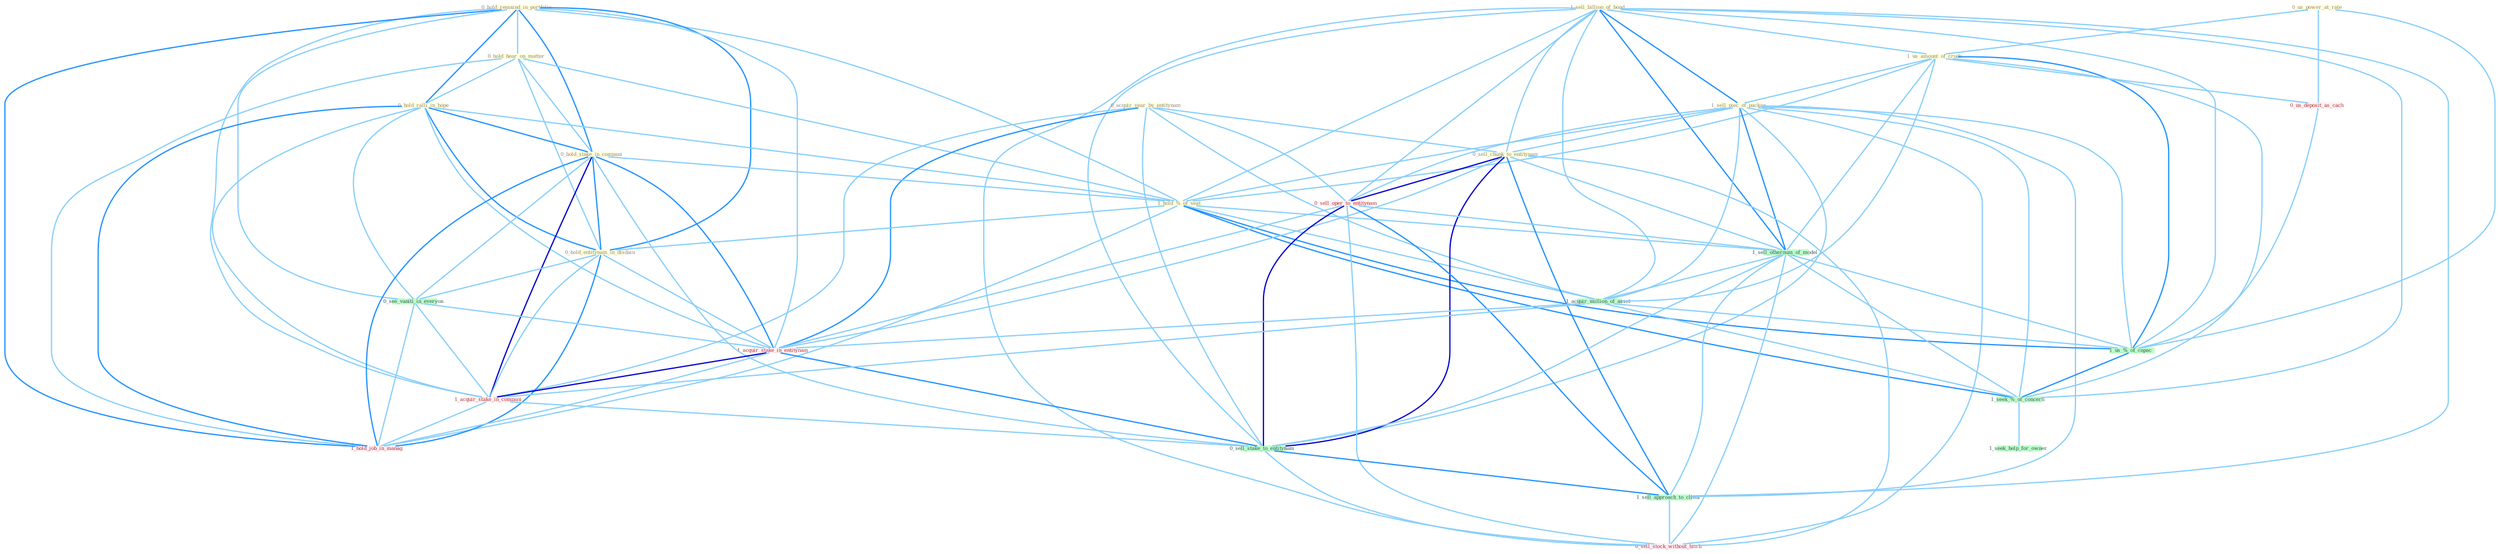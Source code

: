 Graph G{ 
    node
    [shape=polygon,style=filled,width=.5,height=.06,color="#BDFCC9",fixedsize=true,fontsize=4,
    fontcolor="#2f4f4f"];
    {node
    [color="#ffffe0", fontcolor="#8b7d6b"] "0_us_power_at_rate " "0_hold_remaind_in_portfolio " "0_hold_hear_on_matter " "1_sell_billion_of_bond " "0_hold_ralli_in_hope " "0_acquir_year_by_entitynam " "1_us_amount_of_crude " "1_sell_piec_of_packag " "0_hold_stake_in_compani " "1_hold_%_of_seat " "0_sell_chunk_to_entitynam " "0_hold_entitynam_in_disdain "}
{node [color="#fff0f5", fontcolor="#b22222"] "0_sell_oper_to_entitynam " "0_us_deposit_as_cach " "1_acquir_stake_in_entitynam " "1_acquir_stake_in_compani " "1_hold_job_in_manag " "0_sell_stock_without_hitch "}
edge [color="#B0E2FF"];

	"0_us_power_at_rate " -- "1_us_amount_of_crude " [w="1", color="#87cefa" ];
	"0_us_power_at_rate " -- "0_us_deposit_as_cach " [w="1", color="#87cefa" ];
	"0_us_power_at_rate " -- "1_us_%_of_capac " [w="1", color="#87cefa" ];
	"0_hold_remaind_in_portfolio " -- "0_hold_hear_on_matter " [w="1", color="#87cefa" ];
	"0_hold_remaind_in_portfolio " -- "0_hold_ralli_in_hope " [w="2", color="#1e90ff" , len=0.8];
	"0_hold_remaind_in_portfolio " -- "0_hold_stake_in_compani " [w="2", color="#1e90ff" , len=0.8];
	"0_hold_remaind_in_portfolio " -- "1_hold_%_of_seat " [w="1", color="#87cefa" ];
	"0_hold_remaind_in_portfolio " -- "0_hold_entitynam_in_disdain " [w="2", color="#1e90ff" , len=0.8];
	"0_hold_remaind_in_portfolio " -- "0_see_vaniti_in_everyon " [w="1", color="#87cefa" ];
	"0_hold_remaind_in_portfolio " -- "1_acquir_stake_in_entitynam " [w="1", color="#87cefa" ];
	"0_hold_remaind_in_portfolio " -- "1_acquir_stake_in_compani " [w="1", color="#87cefa" ];
	"0_hold_remaind_in_portfolio " -- "1_hold_job_in_manag " [w="2", color="#1e90ff" , len=0.8];
	"0_hold_hear_on_matter " -- "0_hold_ralli_in_hope " [w="1", color="#87cefa" ];
	"0_hold_hear_on_matter " -- "0_hold_stake_in_compani " [w="1", color="#87cefa" ];
	"0_hold_hear_on_matter " -- "1_hold_%_of_seat " [w="1", color="#87cefa" ];
	"0_hold_hear_on_matter " -- "0_hold_entitynam_in_disdain " [w="1", color="#87cefa" ];
	"0_hold_hear_on_matter " -- "1_hold_job_in_manag " [w="1", color="#87cefa" ];
	"1_sell_billion_of_bond " -- "1_us_amount_of_crude " [w="1", color="#87cefa" ];
	"1_sell_billion_of_bond " -- "1_sell_piec_of_packag " [w="2", color="#1e90ff" , len=0.8];
	"1_sell_billion_of_bond " -- "1_hold_%_of_seat " [w="1", color="#87cefa" ];
	"1_sell_billion_of_bond " -- "0_sell_chunk_to_entitynam " [w="1", color="#87cefa" ];
	"1_sell_billion_of_bond " -- "0_sell_oper_to_entitynam " [w="1", color="#87cefa" ];
	"1_sell_billion_of_bond " -- "1_sell_othernum_of_model " [w="2", color="#1e90ff" , len=0.8];
	"1_sell_billion_of_bond " -- "1_acquir_million_of_asset " [w="1", color="#87cefa" ];
	"1_sell_billion_of_bond " -- "0_sell_stake_to_entitynam " [w="1", color="#87cefa" ];
	"1_sell_billion_of_bond " -- "1_us_%_of_capac " [w="1", color="#87cefa" ];
	"1_sell_billion_of_bond " -- "1_sell_approach_to_client " [w="1", color="#87cefa" ];
	"1_sell_billion_of_bond " -- "0_sell_stock_without_hitch " [w="1", color="#87cefa" ];
	"1_sell_billion_of_bond " -- "1_seek_%_of_concern " [w="1", color="#87cefa" ];
	"0_hold_ralli_in_hope " -- "0_hold_stake_in_compani " [w="2", color="#1e90ff" , len=0.8];
	"0_hold_ralli_in_hope " -- "1_hold_%_of_seat " [w="1", color="#87cefa" ];
	"0_hold_ralli_in_hope " -- "0_hold_entitynam_in_disdain " [w="2", color="#1e90ff" , len=0.8];
	"0_hold_ralli_in_hope " -- "0_see_vaniti_in_everyon " [w="1", color="#87cefa" ];
	"0_hold_ralli_in_hope " -- "1_acquir_stake_in_entitynam " [w="1", color="#87cefa" ];
	"0_hold_ralli_in_hope " -- "1_acquir_stake_in_compani " [w="1", color="#87cefa" ];
	"0_hold_ralli_in_hope " -- "1_hold_job_in_manag " [w="2", color="#1e90ff" , len=0.8];
	"0_acquir_year_by_entitynam " -- "0_sell_chunk_to_entitynam " [w="1", color="#87cefa" ];
	"0_acquir_year_by_entitynam " -- "0_sell_oper_to_entitynam " [w="1", color="#87cefa" ];
	"0_acquir_year_by_entitynam " -- "1_acquir_million_of_asset " [w="1", color="#87cefa" ];
	"0_acquir_year_by_entitynam " -- "1_acquir_stake_in_entitynam " [w="2", color="#1e90ff" , len=0.8];
	"0_acquir_year_by_entitynam " -- "1_acquir_stake_in_compani " [w="1", color="#87cefa" ];
	"0_acquir_year_by_entitynam " -- "0_sell_stake_to_entitynam " [w="1", color="#87cefa" ];
	"1_us_amount_of_crude " -- "1_sell_piec_of_packag " [w="1", color="#87cefa" ];
	"1_us_amount_of_crude " -- "1_hold_%_of_seat " [w="1", color="#87cefa" ];
	"1_us_amount_of_crude " -- "1_sell_othernum_of_model " [w="1", color="#87cefa" ];
	"1_us_amount_of_crude " -- "1_acquir_million_of_asset " [w="1", color="#87cefa" ];
	"1_us_amount_of_crude " -- "0_us_deposit_as_cach " [w="1", color="#87cefa" ];
	"1_us_amount_of_crude " -- "1_us_%_of_capac " [w="2", color="#1e90ff" , len=0.8];
	"1_us_amount_of_crude " -- "1_seek_%_of_concern " [w="1", color="#87cefa" ];
	"1_sell_piec_of_packag " -- "1_hold_%_of_seat " [w="1", color="#87cefa" ];
	"1_sell_piec_of_packag " -- "0_sell_chunk_to_entitynam " [w="1", color="#87cefa" ];
	"1_sell_piec_of_packag " -- "0_sell_oper_to_entitynam " [w="1", color="#87cefa" ];
	"1_sell_piec_of_packag " -- "1_sell_othernum_of_model " [w="2", color="#1e90ff" , len=0.8];
	"1_sell_piec_of_packag " -- "1_acquir_million_of_asset " [w="1", color="#87cefa" ];
	"1_sell_piec_of_packag " -- "0_sell_stake_to_entitynam " [w="1", color="#87cefa" ];
	"1_sell_piec_of_packag " -- "1_us_%_of_capac " [w="1", color="#87cefa" ];
	"1_sell_piec_of_packag " -- "1_sell_approach_to_client " [w="1", color="#87cefa" ];
	"1_sell_piec_of_packag " -- "0_sell_stock_without_hitch " [w="1", color="#87cefa" ];
	"1_sell_piec_of_packag " -- "1_seek_%_of_concern " [w="1", color="#87cefa" ];
	"0_hold_stake_in_compani " -- "1_hold_%_of_seat " [w="1", color="#87cefa" ];
	"0_hold_stake_in_compani " -- "0_hold_entitynam_in_disdain " [w="2", color="#1e90ff" , len=0.8];
	"0_hold_stake_in_compani " -- "0_see_vaniti_in_everyon " [w="1", color="#87cefa" ];
	"0_hold_stake_in_compani " -- "1_acquir_stake_in_entitynam " [w="2", color="#1e90ff" , len=0.8];
	"0_hold_stake_in_compani " -- "1_acquir_stake_in_compani " [w="3", color="#0000cd" , len=0.6];
	"0_hold_stake_in_compani " -- "0_sell_stake_to_entitynam " [w="1", color="#87cefa" ];
	"0_hold_stake_in_compani " -- "1_hold_job_in_manag " [w="2", color="#1e90ff" , len=0.8];
	"1_hold_%_of_seat " -- "0_hold_entitynam_in_disdain " [w="1", color="#87cefa" ];
	"1_hold_%_of_seat " -- "1_sell_othernum_of_model " [w="1", color="#87cefa" ];
	"1_hold_%_of_seat " -- "1_acquir_million_of_asset " [w="1", color="#87cefa" ];
	"1_hold_%_of_seat " -- "1_us_%_of_capac " [w="2", color="#1e90ff" , len=0.8];
	"1_hold_%_of_seat " -- "1_hold_job_in_manag " [w="1", color="#87cefa" ];
	"1_hold_%_of_seat " -- "1_seek_%_of_concern " [w="2", color="#1e90ff" , len=0.8];
	"0_sell_chunk_to_entitynam " -- "0_sell_oper_to_entitynam " [w="3", color="#0000cd" , len=0.6];
	"0_sell_chunk_to_entitynam " -- "1_sell_othernum_of_model " [w="1", color="#87cefa" ];
	"0_sell_chunk_to_entitynam " -- "1_acquir_stake_in_entitynam " [w="1", color="#87cefa" ];
	"0_sell_chunk_to_entitynam " -- "0_sell_stake_to_entitynam " [w="3", color="#0000cd" , len=0.6];
	"0_sell_chunk_to_entitynam " -- "1_sell_approach_to_client " [w="2", color="#1e90ff" , len=0.8];
	"0_sell_chunk_to_entitynam " -- "0_sell_stock_without_hitch " [w="1", color="#87cefa" ];
	"0_hold_entitynam_in_disdain " -- "0_see_vaniti_in_everyon " [w="1", color="#87cefa" ];
	"0_hold_entitynam_in_disdain " -- "1_acquir_stake_in_entitynam " [w="1", color="#87cefa" ];
	"0_hold_entitynam_in_disdain " -- "1_acquir_stake_in_compani " [w="1", color="#87cefa" ];
	"0_hold_entitynam_in_disdain " -- "1_hold_job_in_manag " [w="2", color="#1e90ff" , len=0.8];
	"0_sell_oper_to_entitynam " -- "1_sell_othernum_of_model " [w="1", color="#87cefa" ];
	"0_sell_oper_to_entitynam " -- "1_acquir_stake_in_entitynam " [w="1", color="#87cefa" ];
	"0_sell_oper_to_entitynam " -- "0_sell_stake_to_entitynam " [w="3", color="#0000cd" , len=0.6];
	"0_sell_oper_to_entitynam " -- "1_sell_approach_to_client " [w="2", color="#1e90ff" , len=0.8];
	"0_sell_oper_to_entitynam " -- "0_sell_stock_without_hitch " [w="1", color="#87cefa" ];
	"1_sell_othernum_of_model " -- "1_acquir_million_of_asset " [w="1", color="#87cefa" ];
	"1_sell_othernum_of_model " -- "0_sell_stake_to_entitynam " [w="1", color="#87cefa" ];
	"1_sell_othernum_of_model " -- "1_us_%_of_capac " [w="1", color="#87cefa" ];
	"1_sell_othernum_of_model " -- "1_sell_approach_to_client " [w="1", color="#87cefa" ];
	"1_sell_othernum_of_model " -- "0_sell_stock_without_hitch " [w="1", color="#87cefa" ];
	"1_sell_othernum_of_model " -- "1_seek_%_of_concern " [w="1", color="#87cefa" ];
	"0_see_vaniti_in_everyon " -- "1_acquir_stake_in_entitynam " [w="1", color="#87cefa" ];
	"0_see_vaniti_in_everyon " -- "1_acquir_stake_in_compani " [w="1", color="#87cefa" ];
	"0_see_vaniti_in_everyon " -- "1_hold_job_in_manag " [w="1", color="#87cefa" ];
	"1_acquir_million_of_asset " -- "1_acquir_stake_in_entitynam " [w="1", color="#87cefa" ];
	"1_acquir_million_of_asset " -- "1_acquir_stake_in_compani " [w="1", color="#87cefa" ];
	"1_acquir_million_of_asset " -- "1_us_%_of_capac " [w="1", color="#87cefa" ];
	"1_acquir_million_of_asset " -- "1_seek_%_of_concern " [w="1", color="#87cefa" ];
	"0_us_deposit_as_cach " -- "1_us_%_of_capac " [w="1", color="#87cefa" ];
	"1_acquir_stake_in_entitynam " -- "1_acquir_stake_in_compani " [w="3", color="#0000cd" , len=0.6];
	"1_acquir_stake_in_entitynam " -- "0_sell_stake_to_entitynam " [w="2", color="#1e90ff" , len=0.8];
	"1_acquir_stake_in_entitynam " -- "1_hold_job_in_manag " [w="1", color="#87cefa" ];
	"1_acquir_stake_in_compani " -- "0_sell_stake_to_entitynam " [w="1", color="#87cefa" ];
	"1_acquir_stake_in_compani " -- "1_hold_job_in_manag " [w="1", color="#87cefa" ];
	"0_sell_stake_to_entitynam " -- "1_sell_approach_to_client " [w="2", color="#1e90ff" , len=0.8];
	"0_sell_stake_to_entitynam " -- "0_sell_stock_without_hitch " [w="1", color="#87cefa" ];
	"1_us_%_of_capac " -- "1_seek_%_of_concern " [w="2", color="#1e90ff" , len=0.8];
	"1_sell_approach_to_client " -- "0_sell_stock_without_hitch " [w="1", color="#87cefa" ];
	"1_seek_%_of_concern " -- "1_seek_help_for_owner " [w="1", color="#87cefa" ];
}